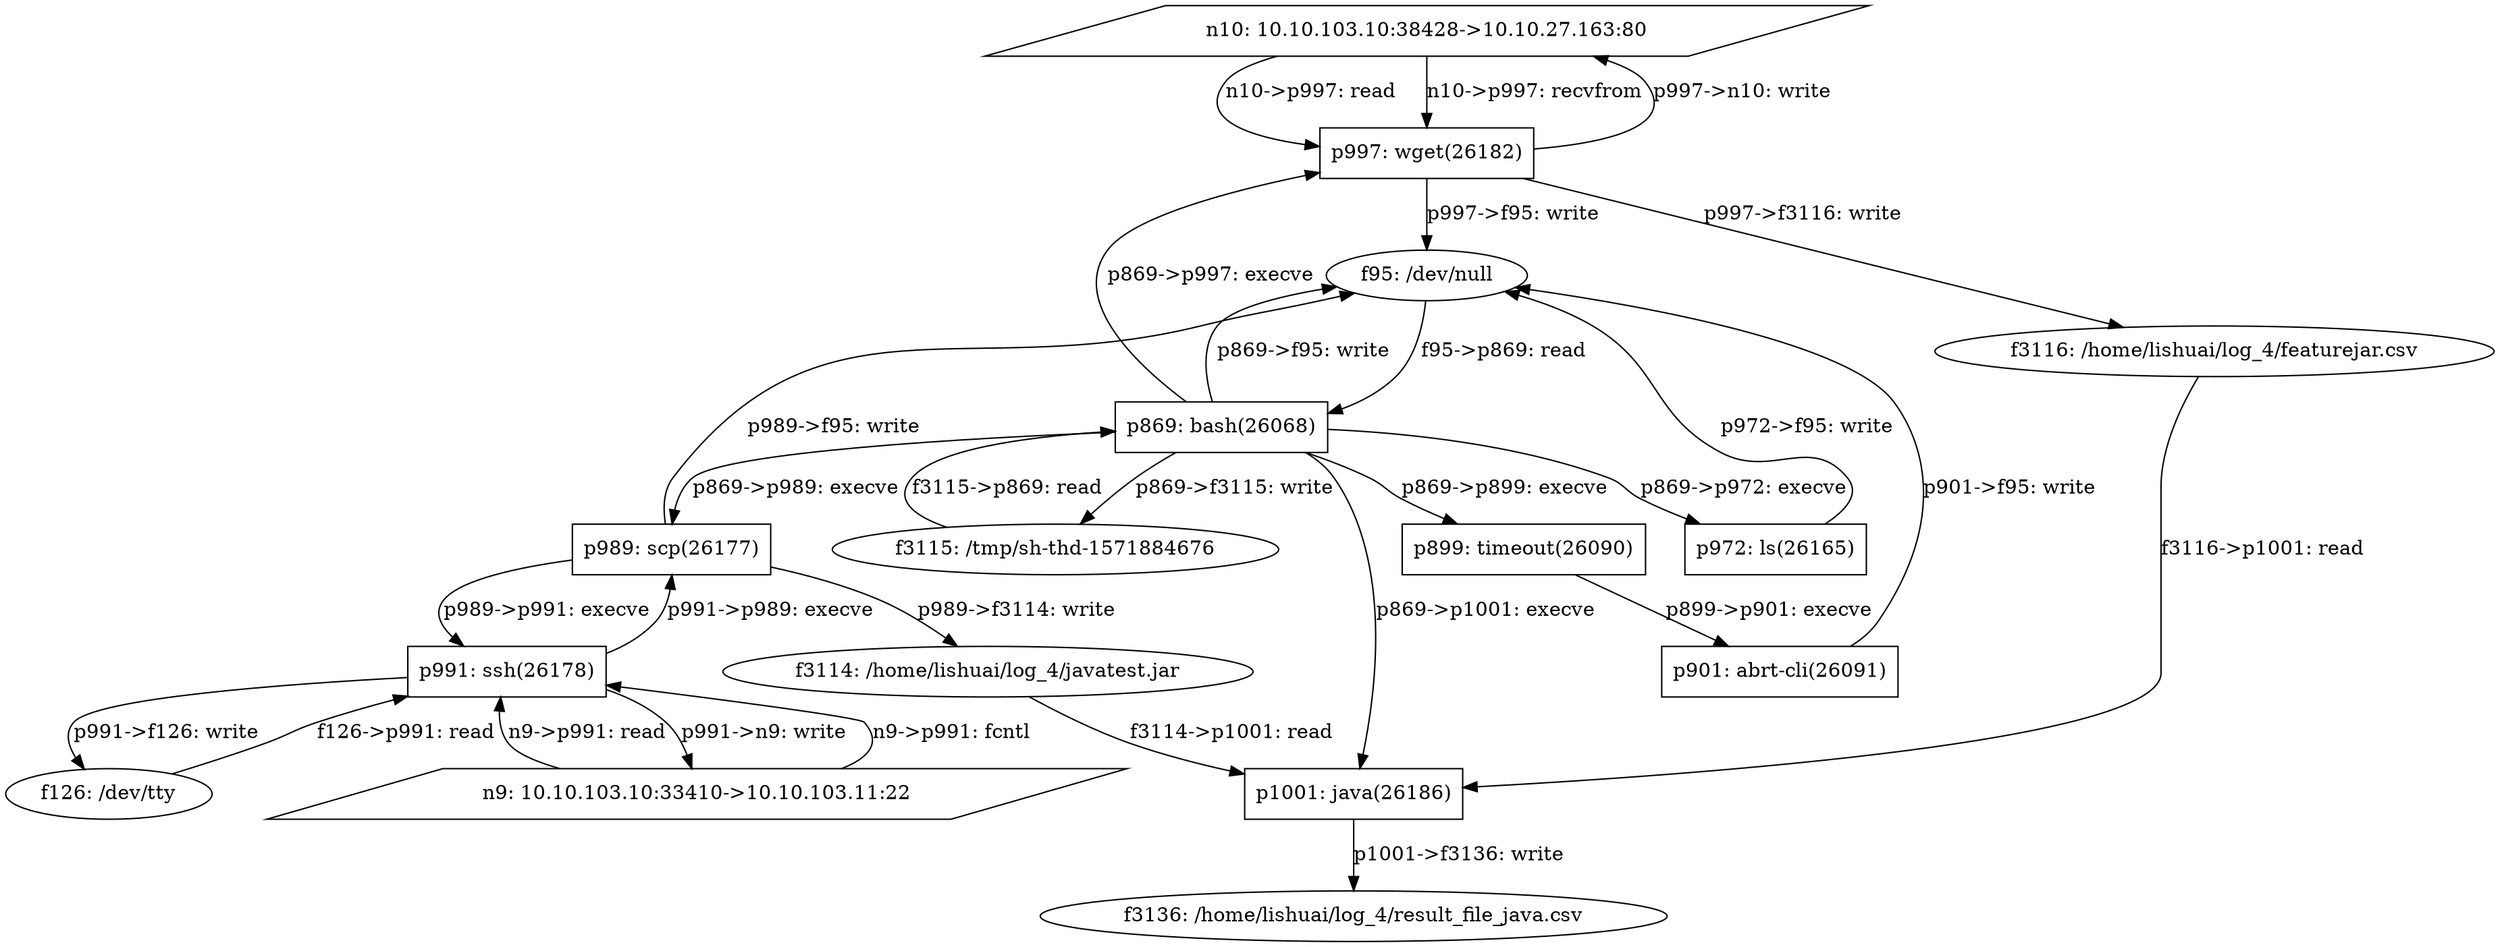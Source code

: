 digraph  {
n10 [label="n10: 10.10.103.10:38428->10.10.27.163:80", shape=parallelogram];
f126 [label="f126: /dev/tty", shape=ellipse];
f3114 [label="f3114: /home/lishuai/log_4/javatest.jar", shape=ellipse];
f3115 [label="f3115: /tmp/sh-thd-1571884676", shape=ellipse];
f3116 [label="f3116: /home/lishuai/log_4/featurejar.csv", shape=ellipse];
f95 [label="f95: /dev/null", shape=ellipse];
p1001 [label="p1001: java(26186)", shape=box];
n9 [label="n9: 10.10.103.10:33410->10.10.103.11:22", shape=parallelogram];
p972 [label="p972: ls(26165)", shape=box];
p991 [label="p991: ssh(26178)", shape=box];
p901 [label="p901: abrt-cli(26091)", shape=box];
p997 [label="p997: wget(26182)", shape=box];
p869 [label="p869: bash(26068)", shape=box];
p989 [label="p989: scp(26177)", shape=box];
f3136 [label="f3136: /home/lishuai/log_4/result_file_java.csv", shape=ellipse];
p899 [label="p899: timeout(26090)", shape=box];
n10 -> p997  [key=0, label="n10->p997: read"];
n10 -> p997  [key=1, label="n10->p997: recvfrom"];
f126 -> p991  [key=0, label="f126->p991: read"];
f3114 -> p1001  [key=0, label="f3114->p1001: read"];
f3115 -> p869  [key=0, label="f3115->p869: read"];
f3116 -> p1001  [key=0, label="f3116->p1001: read"];
f95 -> p869  [key=0, label="f95->p869: read"];
p1001 -> f3136  [key=0, label="p1001->f3136: write"];
n9 -> p991  [key=0, label="n9->p991: fcntl"];
n9 -> p991  [key=1, label="n9->p991: read"];
p972 -> f95  [key=0, label="p972->f95: write"];
p991 -> n9  [key=0, label="p991->n9: write"];
p991 -> f126  [key=0, label="p991->f126: write"];
p991 -> p989  [key=0, label="p991->p989: execve"];
p901 -> f95  [key=0, label="p901->f95: write"];
p997 -> n10  [key=0, label="p997->n10: write"];
p997 -> f3116  [key=0, label="p997->f3116: write"];
p997 -> f95  [key=0, label="p997->f95: write"];
p869 -> f3115  [key=0, label="p869->f3115: write"];
p869 -> p1001  [key=0, label="p869->p1001: execve"];
p869 -> p972  [key=0, label="p869->p972: execve"];
p869 -> p989  [key=0, label="p869->p989: execve"];
p869 -> p997  [key=0, label="p869->p997: execve"];
p869 -> f95  [key=0, label="p869->f95: write"];
p869 -> p899  [key=0, label="p869->p899: execve"];
p989 -> p991  [key=0, label="p989->p991: execve"];
p989 -> f3114  [key=0, label="p989->f3114: write"];
p989 -> f95  [key=0, label="p989->f95: write"];
p899 -> p901  [key=0, label="p899->p901: execve"];
}
